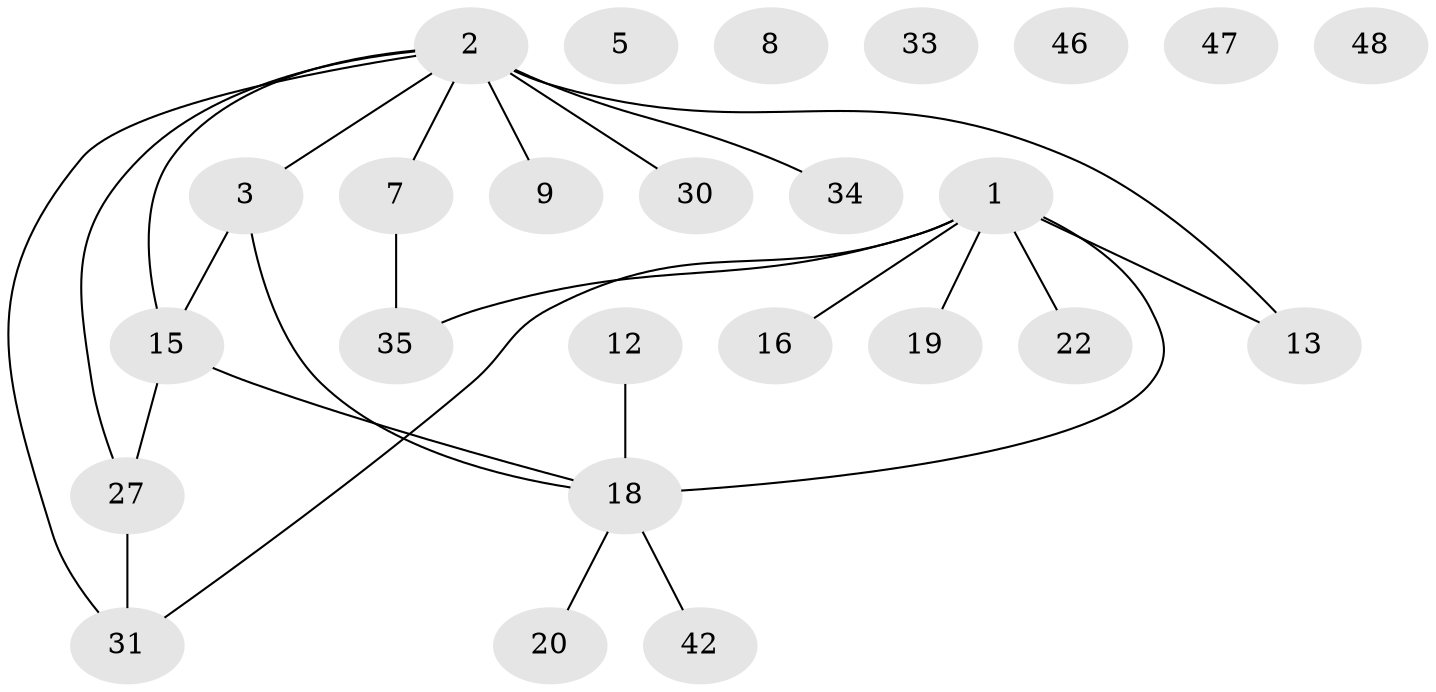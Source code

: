 // original degree distribution, {3: 0.15789473684210525, 4: 0.14035087719298245, 1: 0.3157894736842105, 2: 0.24561403508771928, 0: 0.08771929824561403, 5: 0.05263157894736842}
// Generated by graph-tools (version 1.1) at 2025/16/03/04/25 18:16:35]
// undirected, 25 vertices, 25 edges
graph export_dot {
graph [start="1"]
  node [color=gray90,style=filled];
  1 [super="+43+37"];
  2 [super="+10+4+14"];
  3 [super="+41+6"];
  5 [super="+54"];
  7 [super="+17+50+25"];
  8;
  9 [super="+29"];
  12;
  13 [super="+21+32"];
  15 [super="+36"];
  16;
  18 [super="+23+24+51"];
  19 [super="+57"];
  20;
  22 [super="+52"];
  27 [super="+45"];
  30;
  31 [super="+39"];
  33;
  34;
  35;
  42;
  46;
  47;
  48;
  1 -- 18;
  1 -- 19;
  1 -- 13;
  1 -- 16;
  1 -- 35;
  1 -- 22;
  1 -- 31;
  2 -- 27;
  2 -- 3 [weight=2];
  2 -- 31;
  2 -- 13 [weight=2];
  2 -- 30 [weight=2];
  2 -- 34;
  2 -- 9;
  2 -- 15;
  2 -- 7;
  3 -- 18;
  3 -- 15;
  7 -- 35;
  12 -- 18;
  15 -- 27;
  15 -- 18;
  18 -- 20;
  18 -- 42;
  27 -- 31;
}
